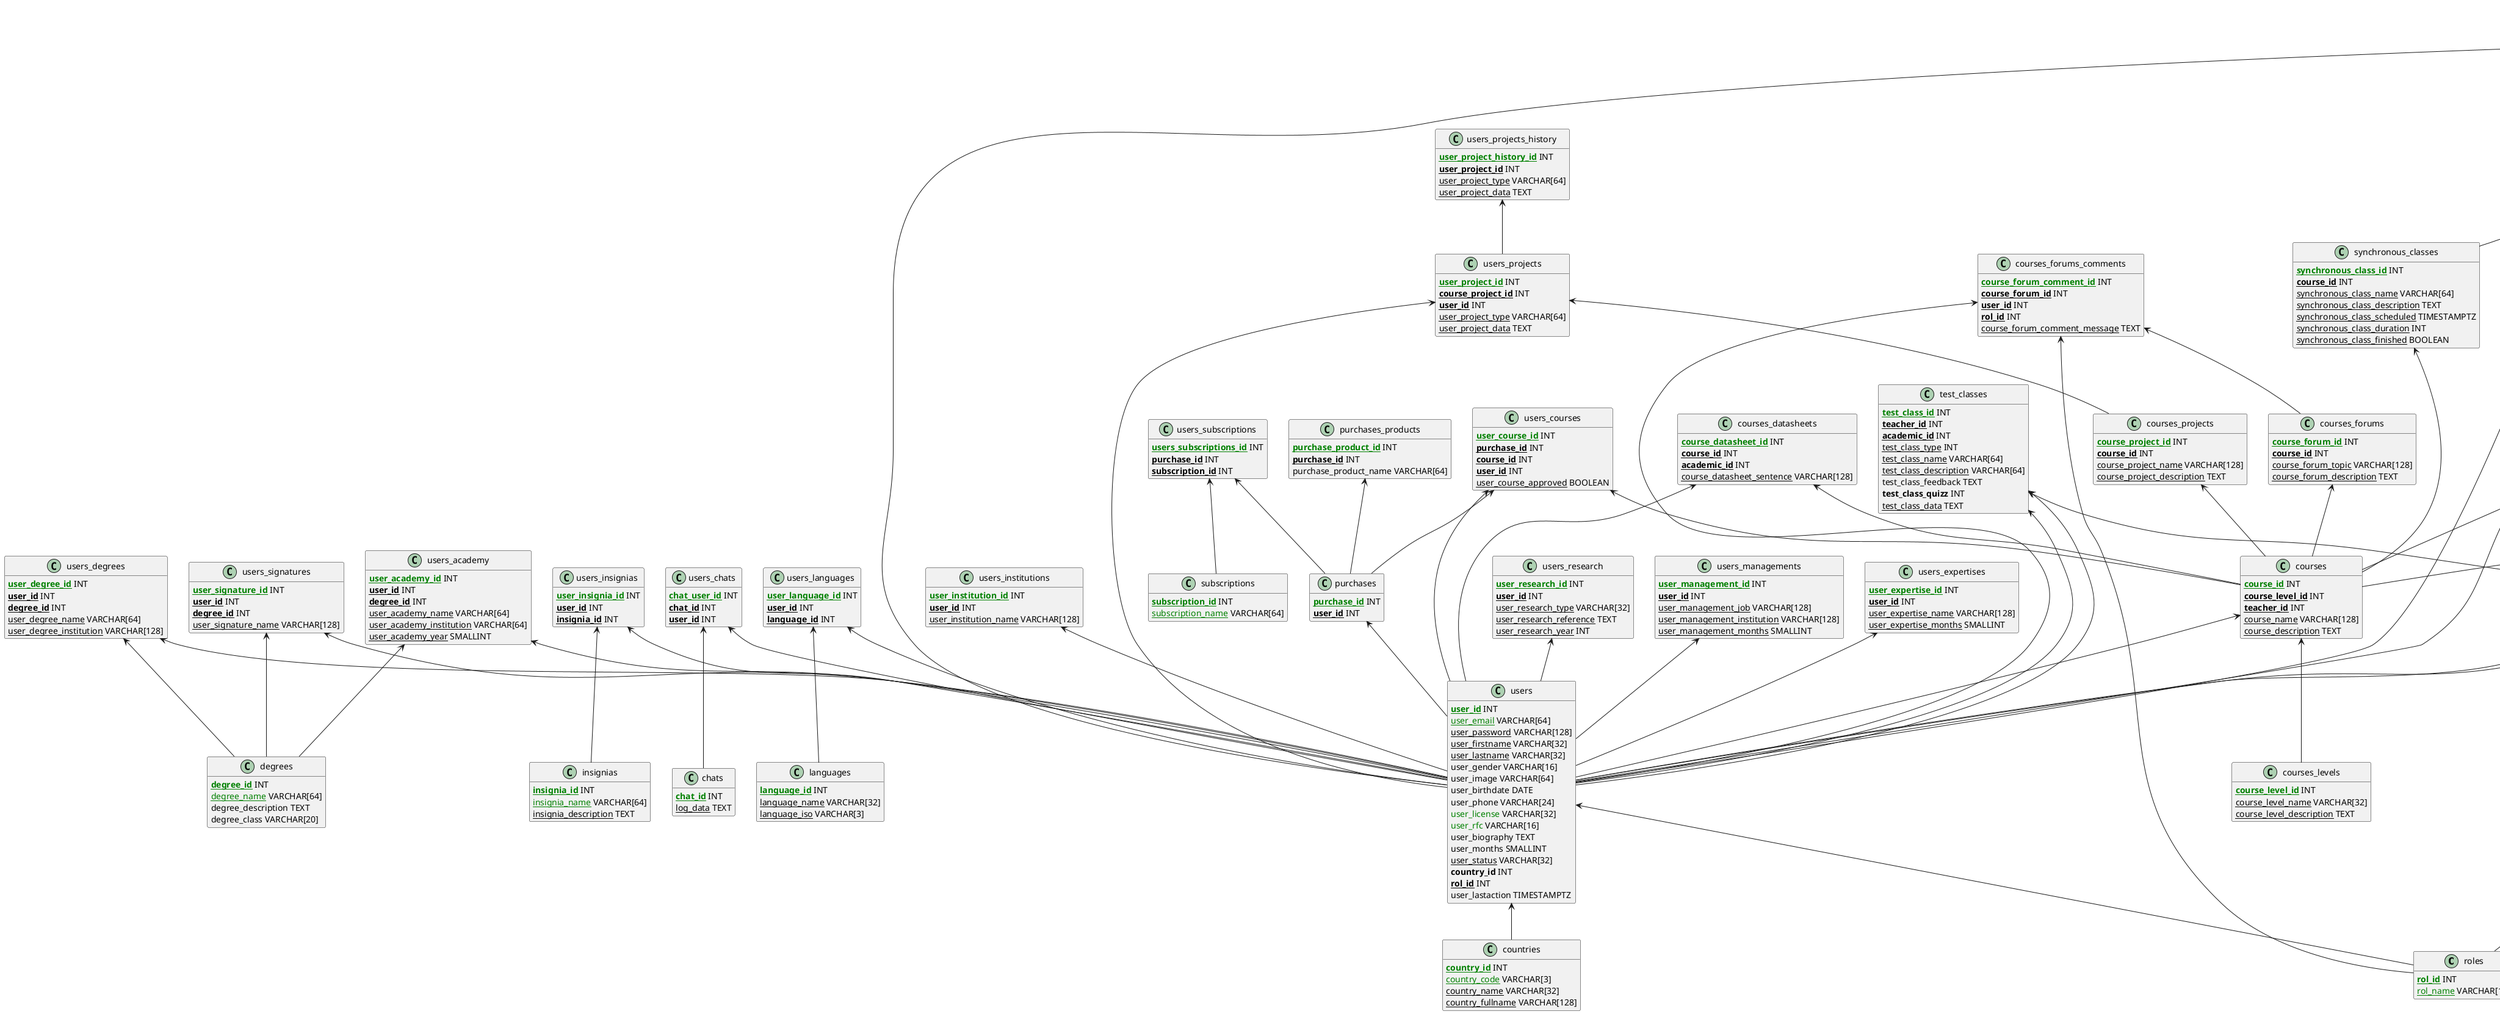 @startuml entidad-relación
hide methods
!define nn(x) <u>x</u>
!define u(x) <color:green>x</color>
!define fk(x) <b>x</b> INT
!define pk(x) nn(u(<b>x</b>)) INT

'entities
class roles {
	pk(rol_id)
	nn(u(rol_name)) VARCHAR[16]
}

class countries {
	pk(country_id)
	nn(u(country_code)) VARCHAR[3]
	nn(country_name) VARCHAR[32]
	nn(country_fullname) VARCHAR[128]
}

class degrees {
	pk(degree_id)
	nn(u(degree_name)) VARCHAR[64]
	degree_description TEXT
	degree_class VARCHAR[20]
}

class insignias {
	pk(insignia_id)
	nn(u(insignia_name)) VARCHAR[64]
	nn(insignia_description) TEXT
}

class chats {
	pk(chat_id)
	nn(log_data) TEXT
}

class users {
	pk(user_id)
	nn(u(user_email)) VARCHAR[64]
	nn(user_password) VARCHAR[128]
	nn(user_firstname) VARCHAR[32]
	nn(user_lastname) VARCHAR[32]
	user_gender VARCHAR[16]
	user_image VARCHAR[64]
	user_birthdate DATE
	user_phone VARCHAR[24]
	u(user_license) VARCHAR[32]
	u(user_rfc) VARCHAR[16]
	user_biography TEXT
	user_months SMALLINT
	nn(user_status) VARCHAR[32]
	fk(country_id)
	fk(nn(rol_id))
	user_lastaction TIMESTAMPTZ
}

class users_degrees {
	pk(user_degree_id)
	fk(nn(user_id))
	fk(nn(degree_id))
	nn(user_degree_name) VARCHAR[64]
	nn(user_degree_institution) VARCHAR[128]
}

class users_insignias {
	pk(user_insignia_id)
	fk(nn(user_id))
	fk(nn(insignia_id))
}

class users_chats {
	pk(chat_user_id)
	fk(nn(chat_id))
	fk(nn(user_id))
}

class languages {
	pk(language_id)
	nn(language_name) VARCHAR[32]
	nn(language_iso) VARCHAR[3]
}

class users_languages {
	pk(user_language_id)
	fk(nn(user_id))
	fk(nn(language_id))
}

class users_research {
	pk(user_research_id)
	fk(nn(user_id))
	nn(user_research_type) VARCHAR[32]
	nn(user_research_reference) TEXT
	nn(user_research_year) INT
}

class users_managements {
	pk(user_management_id)
	fk(nn(user_id))
	nn(user_management_job) VARCHAR[128]
	nn(user_management_institution) VARCHAR[128]
	nn(user_management_months) SMALLINT
}

class users_expertises {
	pk(user_expertise_id)
	fk(nn(user_id))
	nn(user_expertise_name) VARCHAR[128]
	nn(user_expertise_months) SMALLINT
}

class users_institutions {
	pk(user_institution_id)
	fk(nn(user_id))
	nn(user_institution_name) VARCHAR[128]
}

class users_signatures {
	pk(user_signature_id)
	fk(nn(user_id))
	fk(nn(degree_id))
	nn(user_signature_name) VARCHAR[128]
}

class courses_levels {
	pk(course_level_id)
	nn(course_level_name) VARCHAR[32]
	nn(course_level_description) TEXT
}

class resources_types {
	pk(resource_type_id)
	nn(u(resource_type_name)) VARCHAR[32]
	resource_type_description TEXT
}

class quizzes {
	pk(quiz_id)
	nn(quiz_attemps) SMALLINT
	nn(quiz_approval) SMALLINT
}

class questions_types {
	pk(question_type_id)
	nn(question_type_name) VARCHAR[32]
	nn(question_type_description) TEXT
}

class questions {
	pk(question_id)
	fk(nn(quiz_id))
	nn(question_type_id) INT  REFERENCES questions_types(question_type_id)
	nn(question) TEXT
	question_resource TEXT
}

class questions_options {
	pk(question_option_id)
	fk(nn(question_id))
	nn(question_option) TEXT
	question_option_resource TEXT
	nn(question_option_correct) BOOLEAN
}

class courses {
	pk(course_id)
	fk(nn(course_level_id))
	fk(nn(teacher_id))
	nn(course_name) VARCHAR[128]
	nn(course_description) TEXT
}

class synchronous_classes {
	pk(synchronous_class_id)
	fk(nn(course_id))
	nn(synchronous_class_name) VARCHAR[64]
	nn(synchronous_class_description) TEXT
	nn(synchronous_class_scheduled) TIMESTAMPTZ
	nn(synchronous_class_duration) INT
	nn(synchronous_class_finished) BOOLEAN
}

class synchronous_classes_resources {
	pk(synchronous_class_resource_id)
	fk(nn(synchronous_class_id))
	fk(nn(resource_type_id))
	nn(synchronous_class_resource_data) TEXT
}

class courses_projects {
	pk(course_project_id)
	fk(nn(course_id))
	nn(course_project_name) VARCHAR[128]
	nn(course_project_description) TEXT
}

class courses_reviews {
	pk(course_review_id)
	fk(nn(course_id))
	fk(nn(user_id))
	fk(nn(rol_id))
	nn(course_review_rating) SMALLINT
	nn(course_review_message) TEXT
}

class courses_datasheets {
	pk(course_datasheet_id)
	fk(nn(course_id))
	fk(nn(academic_id))
	nn(course_datasheet_sentence) VARCHAR[128]
}

class courses_forums {
	pk(course_forum_id)
	fk(nn(course_id))
	nn(course_forum_topic) VARCHAR[128]
	nn(course_forum_description) TEXT
}

class courses_forums_comments {
	pk(course_forum_comment_id)
	fk(nn(course_forum_id))
	fk(nn(user_id))
	fk(nn(rol_id))
	nn(course_forum_comment_message) TEXT
}

class modules {
	pk(module_id)
	fk(nn(course_id))
	nn(module_sort) SMALLINT
	nn(module_name) VARCHAR[64]
	nn(module_description) TEXT
	fk(nn(quiz_id))
	fk(nn(exercise_id))
}

class modules_feedback {
	pk(class_feedback_id)
	fk(nn(module_id))
	fk(nn(academic_id))
	nn(class_feedback_message) TEXT
	nn(class_feedback_corrected) BOOLEAN
}

class modules_resources {
	pk(module_resource_id)
	fk(nn(module_id))
	fk(nn(resource_type_id))
	nn(module_resource_data) TEXT
}

class topics {
	pk(topic_id)
	fk(nn(module_id))
	nn(topic_sort) SMALLINT
	nn(topic_name) VARCHAR[128]
	nn(topic_description) TEXT
}

class topics_resources {
	pk(topic_resource_id)
	fk(nn(topic_id))
	fk(nn(resource_type_id))
	nn(topic_resource_data) TEXT
}

class classes {
	pk(class_id)
	fk(nn(topic_id))
	nn(class_sort) SMALLINT
	nn(class_name) VARCHAR[64]
	nn(class_description) TEXT
}

class classes_resources {
	pk(class_resource_id)
	fk(nn(class_id))
	fk(nn(resource_type_id))
	nn(class_resource_data) TEXT
	class_resource_sort SMALLINT
}

class classes_comments {
	pk(class_comment_id)
	fk(nn(class_id))
	fk(nn(user_id))
	fk(nn(rol_id))
	nn(class_comment_message) TEXT
}

class test_classes {
	pk(test_class_id)
	fk(nn(teacher_id))
	fk(nn(academic_id))
	nn(test_class_type) INT
	nn(test_class_name) VARCHAR[64]
	nn(test_class_description) VARCHAR[64]
	test_class_feedback TEXT
	fk(test_class_quizz)
	nn(test_class_data) TEXT
}

class subscriptions {
	pk(subscription_id)
	nn(u(subscription_name)) VARCHAR[64]
	nn(subscription_price) DECIMAL(8,2)
}

class purchases {
	pk(purchase_id)
	fk(nn(user_id))
	nn(purchase_total) DECIMAL(8,2)
	nn(purchase_discount) DECIMAL(8,2)
	nn(purchase_currency) DECIMAL(8,2)
	nn(purchase_currency_value) DECIMAL(8,2)
}

class purchases_products {
	pk(purchase_product_id)
	fk(nn(purchase_id))
	purchase_product_name VARCHAR[64]
	nn(purchase_product_price) DECIMAL(8,2)
}

class users_courses {
	pk(user_course_id)
	fk(nn(purchase_id))
	fk(nn(course_id))
	fk(nn(user_id))
	nn(user_course_approved) BOOLEAN
}

class users_quizzes {
	pk(user_quiz_id)
	fk(nn(user_id))
	fk(nn(quiz_id))
	nn(user_quiz_aproved) BOOLEAN
}

class users_answers {
	pk(user_answer_id)
	fk(nn(user_quiz_id))
	fk(nn(user_id))
	fk(nn(question_option_id))
}

class users_projects {
	pk(user_project_id)
	fk(nn(course_project_id))
	fk(nn(user_id))
	nn(user_project_type) VARCHAR[64]
	nn(user_project_data) TEXT
}

class users_subscriptions {
	pk(users_subscriptions_id)
	fk(nn(purchase_id))
	fk(nn(subscription_id))
}

class users_projects_history {
	pk(user_project_history_id)
	fk(nn(user_project_id))
	nn(user_project_type) VARCHAR[64]
	nn(user_project_data) TEXT
}


class users_academy {
	pk(user_academy_id)
	fk(nn(user_id))
	fk(nn(degree_id))
	nn(user_academy_name) VARCHAR[64]
	nn(user_academy_institution) VARCHAR[64]
	nn(user_academy_year) SMALLINT
}



'relation
users <-- countries
users <-- roles
users_degrees <-- users
users_degrees <-- degrees
users_insignias <-- users
users_insignias <-- insignias
users_chats <-- chats
users_chats <-- users
users_languages <-- users
users_languages <-- languages
users_research <-- users
users_managements <-- users
users_expertises <-- users
users_institutions <-- users
users_signatures <-- users
users_signatures <-- degrees
questions <-- quizzes
questions_options <-- questions
courses <-- courses_levels
courses <-- users
synchronous_classes <-- courses
synchronous_classes_resources <-- synchronous_classes
synchronous_classes_resources <-- resources_types
courses_projects <-- courses
courses_reviews <-- courses
courses_reviews <-- users
courses_reviews <-- roles
courses_datasheets <-- courses
courses_datasheets <-- users
courses_forums <-- courses
courses_forums_comments <-- courses_forums
courses_forums_comments <-- users
courses_forums_comments <-- roles
modules <-- courses
modules <-- quizzes
modules <-- quizzes
modules_feedback <-- modules
modules_feedback <-- users
modules_resources <-- modules
modules_resources <-- resources_types
topics <-- modules
topics_resources <-- topics
topics_resources <-- resources_types
classes <-- topics
classes_resources <-- classes
classes_resources <-- resources_types
classes_comments <-- classes
classes_comments <-- users
classes_comments <-- roles
test_classes <-- users
test_classes <-- users
test_classes <-- users_quizzes
purchases <-- users
purchases_products <-- purchases
users_courses <-- purchases
users_courses <-- courses
users_courses <-- users
users_quizzes <-- users
users_quizzes <-- quizzes
users_answers <-- users_quizzes
users_answers <-- users
users_answers <-- questions_options
users_projects <-- courses_projects
users_projects <-- users
users_subscriptions <-- purchases
users_subscriptions <-- subscriptions
users_projects_history <-- users_projects
users_academy <-- users
users_academy <-- degrees


@enduml